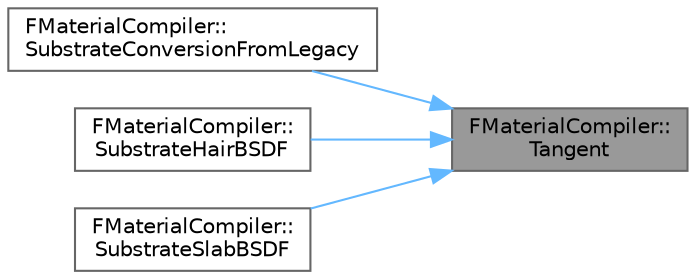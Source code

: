 digraph "FMaterialCompiler::Tangent"
{
 // INTERACTIVE_SVG=YES
 // LATEX_PDF_SIZE
  bgcolor="transparent";
  edge [fontname=Helvetica,fontsize=10,labelfontname=Helvetica,labelfontsize=10];
  node [fontname=Helvetica,fontsize=10,shape=box,height=0.2,width=0.4];
  rankdir="RL";
  Node1 [id="Node000001",label="FMaterialCompiler::\lTangent",height=0.2,width=0.4,color="gray40", fillcolor="grey60", style="filled", fontcolor="black",tooltip=" "];
  Node1 -> Node2 [id="edge1_Node000001_Node000002",dir="back",color="steelblue1",style="solid",tooltip=" "];
  Node2 [id="Node000002",label="FMaterialCompiler::\lSubstrateConversionFromLegacy",height=0.2,width=0.4,color="grey40", fillcolor="white", style="filled",URL="$d6/dca/classFMaterialCompiler.html#a03717cd6e6fa6048b3dd9b75e5a11978",tooltip=" "];
  Node1 -> Node3 [id="edge2_Node000001_Node000003",dir="back",color="steelblue1",style="solid",tooltip=" "];
  Node3 [id="Node000003",label="FMaterialCompiler::\lSubstrateHairBSDF",height=0.2,width=0.4,color="grey40", fillcolor="white", style="filled",URL="$d6/dca/classFMaterialCompiler.html#abcf6f86c68c4cd27075425fef6f38b5a",tooltip=" "];
  Node1 -> Node4 [id="edge3_Node000001_Node000004",dir="back",color="steelblue1",style="solid",tooltip=" "];
  Node4 [id="Node000004",label="FMaterialCompiler::\lSubstrateSlabBSDF",height=0.2,width=0.4,color="grey40", fillcolor="white", style="filled",URL="$d6/dca/classFMaterialCompiler.html#a608b42dbd43f9ffad008293afcf0a78a",tooltip=" "];
}
